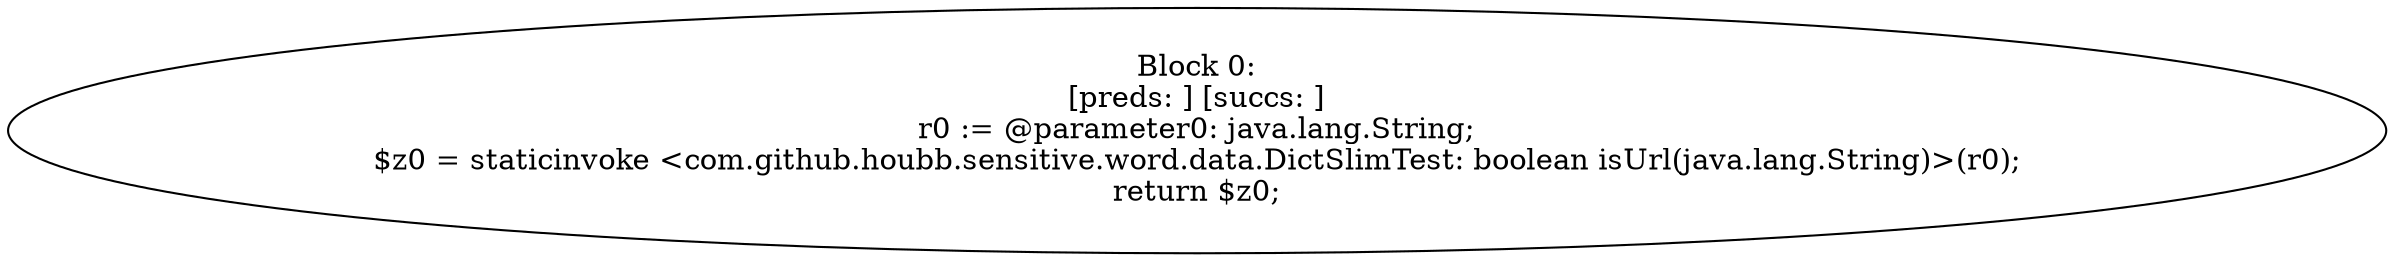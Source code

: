 digraph "unitGraph" {
    "Block 0:
[preds: ] [succs: ]
r0 := @parameter0: java.lang.String;
$z0 = staticinvoke <com.github.houbb.sensitive.word.data.DictSlimTest: boolean isUrl(java.lang.String)>(r0);
return $z0;
"
}
